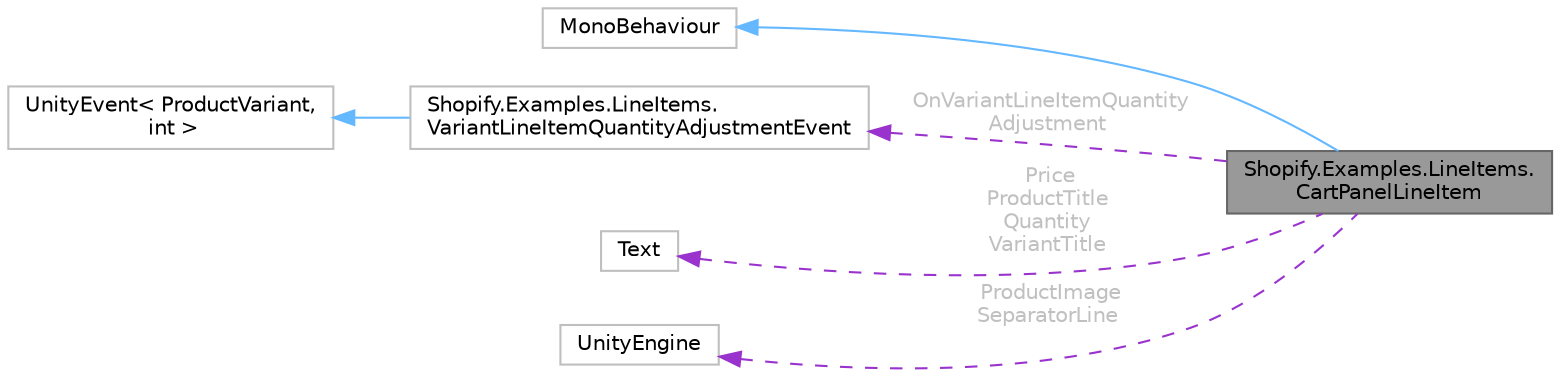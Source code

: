 digraph "Shopify.Examples.LineItems.CartPanelLineItem"
{
 // LATEX_PDF_SIZE
  bgcolor="transparent";
  edge [fontname=Helvetica,fontsize=10,labelfontname=Helvetica,labelfontsize=10];
  node [fontname=Helvetica,fontsize=10,shape=box,height=0.2,width=0.4];
  rankdir="LR";
  Node1 [id="Node000001",label="Shopify.Examples.LineItems.\lCartPanelLineItem",height=0.2,width=0.4,color="gray40", fillcolor="grey60", style="filled", fontcolor="black",tooltip=" "];
  Node2 -> Node1 [id="edge1_Node000001_Node000002",dir="back",color="steelblue1",style="solid",tooltip=" "];
  Node2 [id="Node000002",label="MonoBehaviour",height=0.2,width=0.4,color="grey75", fillcolor="white", style="filled",tooltip=" "];
  Node3 -> Node1 [id="edge2_Node000001_Node000003",dir="back",color="darkorchid3",style="dashed",tooltip=" ",label=" OnVariantLineItemQuantity\lAdjustment",fontcolor="grey" ];
  Node3 [id="Node000003",label="Shopify.Examples.LineItems.\lVariantLineItemQuantityAdjustmentEvent",height=0.2,width=0.4,color="grey75", fillcolor="white", style="filled",URL="$class_shopify_1_1_examples_1_1_line_items_1_1_variant_line_item_quantity_adjustment_event.html",tooltip=" "];
  Node4 -> Node3 [id="edge3_Node000003_Node000004",dir="back",color="steelblue1",style="solid",tooltip=" "];
  Node4 [id="Node000004",label="UnityEvent\< ProductVariant,\l int \>",height=0.2,width=0.4,color="grey75", fillcolor="white", style="filled",tooltip=" "];
  Node5 -> Node1 [id="edge4_Node000001_Node000005",dir="back",color="darkorchid3",style="dashed",tooltip=" ",label=" Price\nProductTitle\nQuantity\nVariantTitle",fontcolor="grey" ];
  Node5 [id="Node000005",label="Text",height=0.2,width=0.4,color="grey75", fillcolor="white", style="filled",tooltip=" "];
  Node6 -> Node1 [id="edge5_Node000001_Node000006",dir="back",color="darkorchid3",style="dashed",tooltip=" ",label=" ProductImage\nSeparatorLine",fontcolor="grey" ];
  Node6 [id="Node000006",label="UnityEngine",height=0.2,width=0.4,color="grey75", fillcolor="white", style="filled",tooltip=" "];
}
